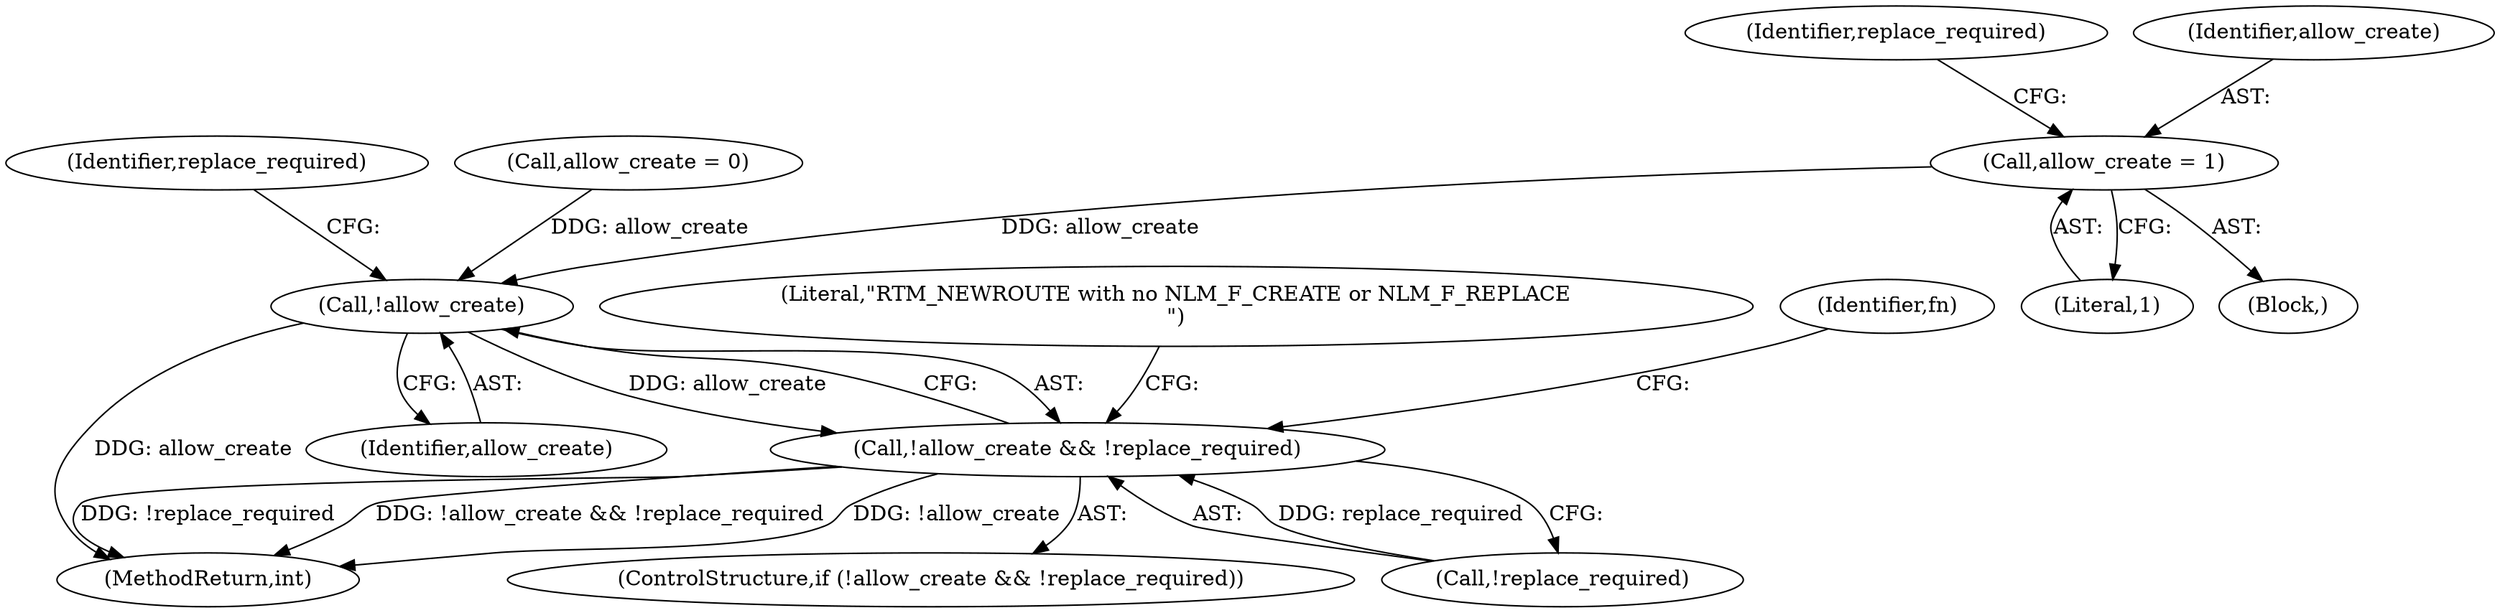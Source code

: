 digraph "0_linux_ae7b4e1f213aa659aedf9c6ecad0bf5f0476e1e2@API" {
"1000123" [label="(Call,allow_create = 1)"];
"1000160" [label="(Call,!allow_create)"];
"1000159" [label="(Call,!allow_create && !replace_required)"];
"1000426" [label="(MethodReturn,int)"];
"1000168" [label="(Identifier,fn)"];
"1000128" [label="(Identifier,replace_required)"];
"1000161" [label="(Identifier,allow_create)"];
"1000163" [label="(Identifier,replace_required)"];
"1000125" [label="(Literal,1)"];
"1000123" [label="(Call,allow_create = 1)"];
"1000144" [label="(Call,allow_create = 0)"];
"1000158" [label="(ControlStructure,if (!allow_create && !replace_required))"];
"1000160" [label="(Call,!allow_create)"];
"1000124" [label="(Identifier,allow_create)"];
"1000159" [label="(Call,!allow_create && !replace_required)"];
"1000111" [label="(Block,)"];
"1000162" [label="(Call,!replace_required)"];
"1000165" [label="(Literal,\"RTM_NEWROUTE with no NLM_F_CREATE or NLM_F_REPLACE\n\")"];
"1000123" -> "1000111"  [label="AST: "];
"1000123" -> "1000125"  [label="CFG: "];
"1000124" -> "1000123"  [label="AST: "];
"1000125" -> "1000123"  [label="AST: "];
"1000128" -> "1000123"  [label="CFG: "];
"1000123" -> "1000160"  [label="DDG: allow_create"];
"1000160" -> "1000159"  [label="AST: "];
"1000160" -> "1000161"  [label="CFG: "];
"1000161" -> "1000160"  [label="AST: "];
"1000163" -> "1000160"  [label="CFG: "];
"1000159" -> "1000160"  [label="CFG: "];
"1000160" -> "1000426"  [label="DDG: allow_create"];
"1000160" -> "1000159"  [label="DDG: allow_create"];
"1000144" -> "1000160"  [label="DDG: allow_create"];
"1000159" -> "1000158"  [label="AST: "];
"1000159" -> "1000162"  [label="CFG: "];
"1000162" -> "1000159"  [label="AST: "];
"1000165" -> "1000159"  [label="CFG: "];
"1000168" -> "1000159"  [label="CFG: "];
"1000159" -> "1000426"  [label="DDG: !allow_create && !replace_required"];
"1000159" -> "1000426"  [label="DDG: !allow_create"];
"1000159" -> "1000426"  [label="DDG: !replace_required"];
"1000162" -> "1000159"  [label="DDG: replace_required"];
}
